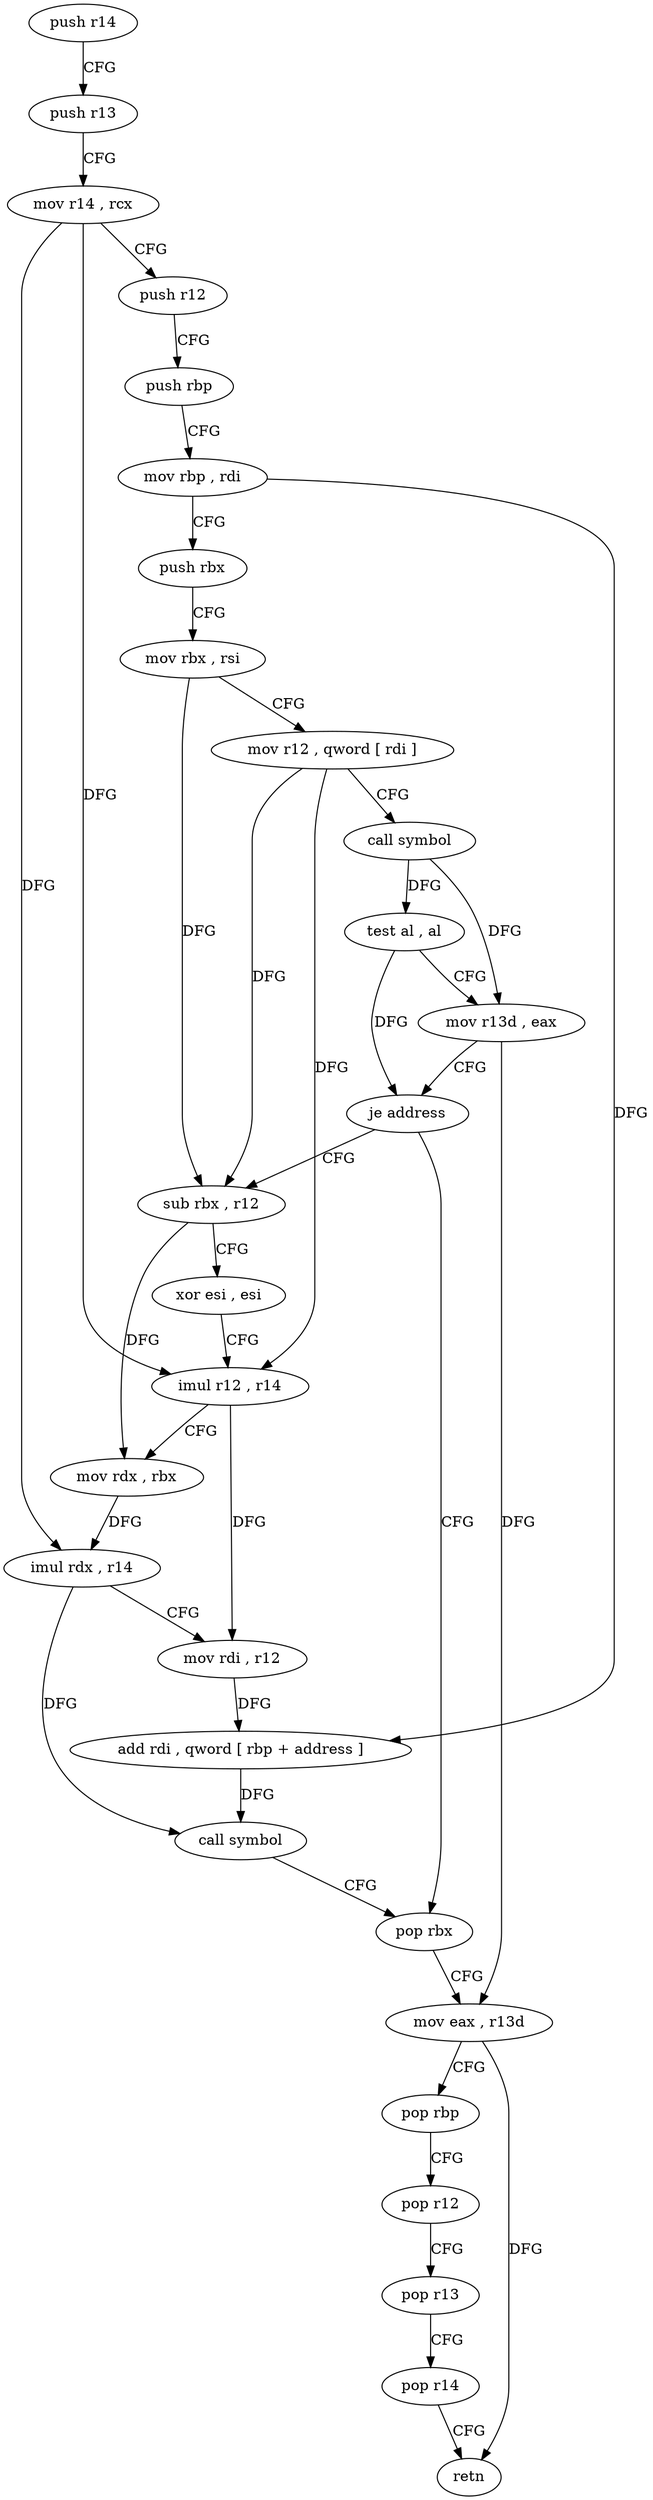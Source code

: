 digraph "func" {
"167888" [label = "push r14" ]
"167890" [label = "push r13" ]
"167892" [label = "mov r14 , rcx" ]
"167895" [label = "push r12" ]
"167897" [label = "push rbp" ]
"167898" [label = "mov rbp , rdi" ]
"167901" [label = "push rbx" ]
"167902" [label = "mov rbx , rsi" ]
"167905" [label = "mov r12 , qword [ rdi ]" ]
"167908" [label = "call symbol" ]
"167913" [label = "test al , al" ]
"167915" [label = "mov r13d , eax" ]
"167918" [label = "je address" ]
"167948" [label = "pop rbx" ]
"167920" [label = "sub rbx , r12" ]
"167949" [label = "mov eax , r13d" ]
"167952" [label = "pop rbp" ]
"167953" [label = "pop r12" ]
"167955" [label = "pop r13" ]
"167957" [label = "pop r14" ]
"167959" [label = "retn" ]
"167923" [label = "xor esi , esi" ]
"167925" [label = "imul r12 , r14" ]
"167929" [label = "mov rdx , rbx" ]
"167932" [label = "imul rdx , r14" ]
"167936" [label = "mov rdi , r12" ]
"167939" [label = "add rdi , qword [ rbp + address ]" ]
"167943" [label = "call symbol" ]
"167888" -> "167890" [ label = "CFG" ]
"167890" -> "167892" [ label = "CFG" ]
"167892" -> "167895" [ label = "CFG" ]
"167892" -> "167925" [ label = "DFG" ]
"167892" -> "167932" [ label = "DFG" ]
"167895" -> "167897" [ label = "CFG" ]
"167897" -> "167898" [ label = "CFG" ]
"167898" -> "167901" [ label = "CFG" ]
"167898" -> "167939" [ label = "DFG" ]
"167901" -> "167902" [ label = "CFG" ]
"167902" -> "167905" [ label = "CFG" ]
"167902" -> "167920" [ label = "DFG" ]
"167905" -> "167908" [ label = "CFG" ]
"167905" -> "167920" [ label = "DFG" ]
"167905" -> "167925" [ label = "DFG" ]
"167908" -> "167913" [ label = "DFG" ]
"167908" -> "167915" [ label = "DFG" ]
"167913" -> "167915" [ label = "CFG" ]
"167913" -> "167918" [ label = "DFG" ]
"167915" -> "167918" [ label = "CFG" ]
"167915" -> "167949" [ label = "DFG" ]
"167918" -> "167948" [ label = "CFG" ]
"167918" -> "167920" [ label = "CFG" ]
"167948" -> "167949" [ label = "CFG" ]
"167920" -> "167923" [ label = "CFG" ]
"167920" -> "167929" [ label = "DFG" ]
"167949" -> "167952" [ label = "CFG" ]
"167949" -> "167959" [ label = "DFG" ]
"167952" -> "167953" [ label = "CFG" ]
"167953" -> "167955" [ label = "CFG" ]
"167955" -> "167957" [ label = "CFG" ]
"167957" -> "167959" [ label = "CFG" ]
"167923" -> "167925" [ label = "CFG" ]
"167925" -> "167929" [ label = "CFG" ]
"167925" -> "167936" [ label = "DFG" ]
"167929" -> "167932" [ label = "DFG" ]
"167932" -> "167936" [ label = "CFG" ]
"167932" -> "167943" [ label = "DFG" ]
"167936" -> "167939" [ label = "DFG" ]
"167939" -> "167943" [ label = "DFG" ]
"167943" -> "167948" [ label = "CFG" ]
}
